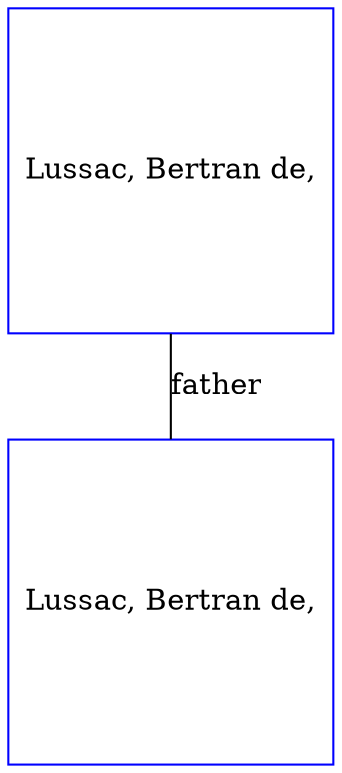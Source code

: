 digraph D {
    edge [dir=none];    node [shape=box];    "014429"   [label="Lussac, Bertran de,", shape=box, regular=1, color="blue"] ;
"014428"   [label="Lussac, Bertran de,", shape=box, regular=1, color="blue"] ;
014429->014428 [label="father",arrowsize=0.0]; 
}